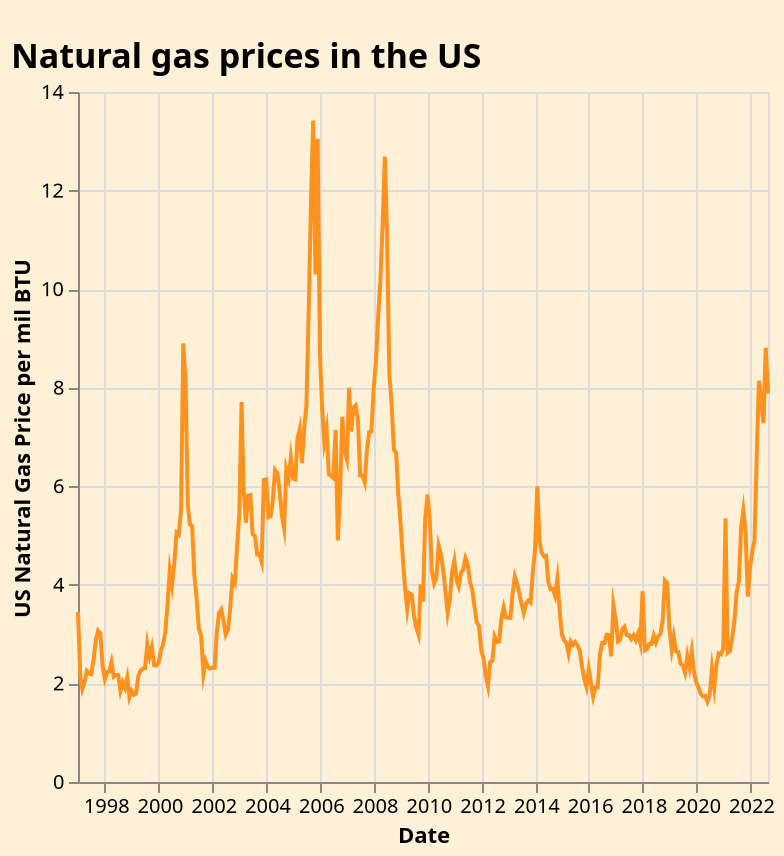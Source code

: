 {
  "$schema": "https://vega.github.io/schema/vega-lite/v5.json",
  "description": "A simple bar chart with array data.",
  "title": {
    "text": "Energy prices in the US",
    "subtitle": "Natural gas prices in the US",
    "subtitleFontStyle": "bold",
    "subtitleFontSize": 17,
    "anchor": "start",
    "color": "#fffffff",
    "subtitleColor": "#000000"
  },
  "config": {
    "background": "#fff0d8"
  },
  "width": 345,
  "height": 345,
  "data": {
    "values": [
      {
        "Date": "1997-01",
        "US Natural Gas Price per mil BTU": 3.45
      },
      {
        "Date": "1997-02",
        "US Natural Gas Price per mil BTU": 2.15
      },
      {
        "Date": "1997-03",
        "US Natural Gas Price per mil BTU": 1.89
      },
      {
        "Date": "1997-04",
        "US Natural Gas Price per mil BTU": 2.03
      },
      {
        "Date": "1997-05",
        "US Natural Gas Price per mil BTU": 2.25
      },
      {
        "Date": "1997-06",
        "US Natural Gas Price per mil BTU": 2.2
      },
      {
        "Date": "1997-07",
        "US Natural Gas Price per mil BTU": 2.19
      },
      {
        "Date": "1997-08",
        "US Natural Gas Price per mil BTU": 2.49
      },
      {
        "Date": "1997-09",
        "US Natural Gas Price per mil BTU": 2.88
      },
      {
        "Date": "1997-10",
        "US Natural Gas Price per mil BTU": 3.07
      },
      {
        "Date": "1997-11",
        "US Natural Gas Price per mil BTU": 3.01
      },
      {
        "Date": "1997-12",
        "US Natural Gas Price per mil BTU": 2.35
      },
      {
        "Date": "1998-01",
        "US Natural Gas Price per mil BTU": 2.09
      },
      {
        "Date": "1998-02",
        "US Natural Gas Price per mil BTU": 2.23
      },
      {
        "Date": "1998-03",
        "US Natural Gas Price per mil BTU": 2.24
      },
      {
        "Date": "1998-04",
        "US Natural Gas Price per mil BTU": 2.43
      },
      {
        "Date": "1998-05",
        "US Natural Gas Price per mil BTU": 2.14
      },
      {
        "Date": "1998-06",
        "US Natural Gas Price per mil BTU": 2.17
      },
      {
        "Date": "1998-07",
        "US Natural Gas Price per mil BTU": 2.17
      },
      {
        "Date": "1998-08",
        "US Natural Gas Price per mil BTU": 1.85
      },
      {
        "Date": "1998-09",
        "US Natural Gas Price per mil BTU": 2.02
      },
      {
        "Date": "1998-10",
        "US Natural Gas Price per mil BTU": 1.91
      },
      {
        "Date": "1998-11",
        "US Natural Gas Price per mil BTU": 2.12
      },
      {
        "Date": "1998-12",
        "US Natural Gas Price per mil BTU": 1.72
      },
      {
        "Date": "1999-01",
        "US Natural Gas Price per mil BTU": 1.85
      },
      {
        "Date": "1999-02",
        "US Natural Gas Price per mil BTU": 1.77
      },
      {
        "Date": "1999-03",
        "US Natural Gas Price per mil BTU": 1.79
      },
      {
        "Date": "1999-04",
        "US Natural Gas Price per mil BTU": 2.15
      },
      {
        "Date": "1999-05",
        "US Natural Gas Price per mil BTU": 2.26
      },
      {
        "Date": "1999-06",
        "US Natural Gas Price per mil BTU": 2.3
      },
      {
        "Date": "1999-07",
        "US Natural Gas Price per mil BTU": 2.31
      },
      {
        "Date": "1999-08",
        "US Natural Gas Price per mil BTU": 2.8
      },
      {
        "Date": "1999-09",
        "US Natural Gas Price per mil BTU": 2.55
      },
      {
        "Date": "1999-10",
        "US Natural Gas Price per mil BTU": 2.73
      },
      {
        "Date": "1999-11",
        "US Natural Gas Price per mil BTU": 2.37
      },
      {
        "Date": "1999-12",
        "US Natural Gas Price per mil BTU": 2.36
      },
      {
        "Date": "2000-01",
        "US Natural Gas Price per mil BTU": 2.42
      },
      {
        "Date": "2000-02",
        "US Natural Gas Price per mil BTU": 2.66
      },
      {
        "Date": "2000-03",
        "US Natural Gas Price per mil BTU": 2.79
      },
      {
        "Date": "2000-04",
        "US Natural Gas Price per mil BTU": 3.04
      },
      {
        "Date": "2000-05",
        "US Natural Gas Price per mil BTU": 3.59
      },
      {
        "Date": "2000-06",
        "US Natural Gas Price per mil BTU": 4.29
      },
      {
        "Date": "2000-07",
        "US Natural Gas Price per mil BTU": 3.99
      },
      {
        "Date": "2000-08",
        "US Natural Gas Price per mil BTU": 4.43
      },
      {
        "Date": "2000-09",
        "US Natural Gas Price per mil BTU": 5.06
      },
      {
        "Date": "2000-10",
        "US Natural Gas Price per mil BTU": 5.02
      },
      {
        "Date": "2000-11",
        "US Natural Gas Price per mil BTU": 5.52
      },
      {
        "Date": "2000-12",
        "US Natural Gas Price per mil BTU": 8.9
      },
      {
        "Date": "2001-01",
        "US Natural Gas Price per mil BTU": 8.17
      },
      {
        "Date": "2001-02",
        "US Natural Gas Price per mil BTU": 5.61
      },
      {
        "Date": "2001-03",
        "US Natural Gas Price per mil BTU": 5.23
      },
      {
        "Date": "2001-04",
        "US Natural Gas Price per mil BTU": 5.19
      },
      {
        "Date": "2001-05",
        "US Natural Gas Price per mil BTU": 4.19
      },
      {
        "Date": "2001-06",
        "US Natural Gas Price per mil BTU": 3.72
      },
      {
        "Date": "2001-07",
        "US Natural Gas Price per mil BTU": 3.11
      },
      {
        "Date": "2001-08",
        "US Natural Gas Price per mil BTU": 2.97
      },
      {
        "Date": "2001-09",
        "US Natural Gas Price per mil BTU": 2.19
      },
      {
        "Date": "2001-10",
        "US Natural Gas Price per mil BTU": 2.46
      },
      {
        "Date": "2001-11",
        "US Natural Gas Price per mil BTU": 2.34
      },
      {
        "Date": "2001-12",
        "US Natural Gas Price per mil BTU": 2.3
      },
      {
        "Date": "2002-01",
        "US Natural Gas Price per mil BTU": 2.32
      },
      {
        "Date": "2002-02",
        "US Natural Gas Price per mil BTU": 2.32
      },
      {
        "Date": "2002-03",
        "US Natural Gas Price per mil BTU": 3.03
      },
      {
        "Date": "2002-04",
        "US Natural Gas Price per mil BTU": 3.43
      },
      {
        "Date": "2002-05",
        "US Natural Gas Price per mil BTU": 3.5
      },
      {
        "Date": "2002-06",
        "US Natural Gas Price per mil BTU": 3.26
      },
      {
        "Date": "2002-07",
        "US Natural Gas Price per mil BTU": 2.99
      },
      {
        "Date": "2002-08",
        "US Natural Gas Price per mil BTU": 3.09
      },
      {
        "Date": "2002-09",
        "US Natural Gas Price per mil BTU": 3.55
      },
      {
        "Date": "2002-10",
        "US Natural Gas Price per mil BTU": 4.13
      },
      {
        "Date": "2002-11",
        "US Natural Gas Price per mil BTU": 4.04
      },
      {
        "Date": "2002-12",
        "US Natural Gas Price per mil BTU": 4.74
      },
      {
        "Date": "2003-01",
        "US Natural Gas Price per mil BTU": 5.43
      },
      {
        "Date": "2003-02",
        "US Natural Gas Price per mil BTU": 7.71
      },
      {
        "Date": "2003-03",
        "US Natural Gas Price per mil BTU": 5.93
      },
      {
        "Date": "2003-04",
        "US Natural Gas Price per mil BTU": 5.26
      },
      {
        "Date": "2003-05",
        "US Natural Gas Price per mil BTU": 5.81
      },
      {
        "Date": "2003-06",
        "US Natural Gas Price per mil BTU": 5.82
      },
      {
        "Date": "2003-07",
        "US Natural Gas Price per mil BTU": 5.03
      },
      {
        "Date": "2003-08",
        "US Natural Gas Price per mil BTU": 4.99
      },
      {
        "Date": "2003-09",
        "US Natural Gas Price per mil BTU": 4.62
      },
      {
        "Date": "2003-10",
        "US Natural Gas Price per mil BTU": 4.63
      },
      {
        "Date": "2003-11",
        "US Natural Gas Price per mil BTU": 4.47
      },
      {
        "Date": "2003-12",
        "US Natural Gas Price per mil BTU": 6.13
      },
      {
        "Date": "2004-01",
        "US Natural Gas Price per mil BTU": 6.14
      },
      {
        "Date": "2004-02",
        "US Natural Gas Price per mil BTU": 5.37
      },
      {
        "Date": "2004-03",
        "US Natural Gas Price per mil BTU": 5.39
      },
      {
        "Date": "2004-04",
        "US Natural Gas Price per mil BTU": 5.71
      },
      {
        "Date": "2004-05",
        "US Natural Gas Price per mil BTU": 6.33
      },
      {
        "Date": "2004-06",
        "US Natural Gas Price per mil BTU": 6.27
      },
      {
        "Date": "2004-07",
        "US Natural Gas Price per mil BTU": 5.93
      },
      {
        "Date": "2004-08",
        "US Natural Gas Price per mil BTU": 5.41
      },
      {
        "Date": "2004-09",
        "US Natural Gas Price per mil BTU": 5.15
      },
      {
        "Date": "2004-10",
        "US Natural Gas Price per mil BTU": 6.35
      },
      {
        "Date": "2004-11",
        "US Natural Gas Price per mil BTU": 6.17
      },
      {
        "Date": "2004-12",
        "US Natural Gas Price per mil BTU": 6.58
      },
      {
        "Date": "2005-01",
        "US Natural Gas Price per mil BTU": 6.15
      },
      {
        "Date": "2005-02",
        "US Natural Gas Price per mil BTU": 6.14
      },
      {
        "Date": "2005-03",
        "US Natural Gas Price per mil BTU": 6.96
      },
      {
        "Date": "2005-04",
        "US Natural Gas Price per mil BTU": 7.16
      },
      {
        "Date": "2005-05",
        "US Natural Gas Price per mil BTU": 6.47
      },
      {
        "Date": "2005-06",
        "US Natural Gas Price per mil BTU": 7.18
      },
      {
        "Date": "2005-07",
        "US Natural Gas Price per mil BTU": 7.63
      },
      {
        "Date": "2005-08",
        "US Natural Gas Price per mil BTU": 9.53
      },
      {
        "Date": "2005-09",
        "US Natural Gas Price per mil BTU": 11.75
      },
      {
        "Date": "2005-10",
        "US Natural Gas Price per mil BTU": 13.42
      },
      {
        "Date": "2005-11",
        "US Natural Gas Price per mil BTU": 10.3
      },
      {
        "Date": "2005-12",
        "US Natural Gas Price per mil BTU": 13.05
      },
      {
        "Date": "2006-01",
        "US Natural Gas Price per mil BTU": 8.69
      },
      {
        "Date": "2006-02",
        "US Natural Gas Price per mil BTU": 7.54
      },
      {
        "Date": "2006-03",
        "US Natural Gas Price per mil BTU": 6.89
      },
      {
        "Date": "2006-04",
        "US Natural Gas Price per mil BTU": 7.16
      },
      {
        "Date": "2006-05",
        "US Natural Gas Price per mil BTU": 6.25
      },
      {
        "Date": "2006-06",
        "US Natural Gas Price per mil BTU": 6.21
      },
      {
        "Date": "2006-07",
        "US Natural Gas Price per mil BTU": 6.17
      },
      {
        "Date": "2006-08",
        "US Natural Gas Price per mil BTU": 7.14
      },
      {
        "Date": "2006-09",
        "US Natural Gas Price per mil BTU": 4.9
      },
      {
        "Date": "2006-10",
        "US Natural Gas Price per mil BTU": 5.85
      },
      {
        "Date": "2006-11",
        "US Natural Gas Price per mil BTU": 7.41
      },
      {
        "Date": "2006-12",
        "US Natural Gas Price per mil BTU": 6.73
      },
      {
        "Date": "2007-01",
        "US Natural Gas Price per mil BTU": 6.55
      },
      {
        "Date": "2007-02",
        "US Natural Gas Price per mil BTU": 8.0
      },
      {
        "Date": "2007-03",
        "US Natural Gas Price per mil BTU": 7.11
      },
      {
        "Date": "2007-04",
        "US Natural Gas Price per mil BTU": 7.6
      },
      {
        "Date": "2007-05",
        "US Natural Gas Price per mil BTU": 7.64
      },
      {
        "Date": "2007-06",
        "US Natural Gas Price per mil BTU": 7.35
      },
      {
        "Date": "2007-07",
        "US Natural Gas Price per mil BTU": 6.22
      },
      {
        "Date": "2007-08",
        "US Natural Gas Price per mil BTU": 6.22
      },
      {
        "Date": "2007-09",
        "US Natural Gas Price per mil BTU": 6.08
      },
      {
        "Date": "2007-10",
        "US Natural Gas Price per mil BTU": 6.74
      },
      {
        "Date": "2007-11",
        "US Natural Gas Price per mil BTU": 7.1
      },
      {
        "Date": "2007-12",
        "US Natural Gas Price per mil BTU": 7.11
      },
      {
        "Date": "2008-01",
        "US Natural Gas Price per mil BTU": 7.99
      },
      {
        "Date": "2008-02",
        "US Natural Gas Price per mil BTU": 8.54
      },
      {
        "Date": "2008-03",
        "US Natural Gas Price per mil BTU": 9.41
      },
      {
        "Date": "2008-04",
        "US Natural Gas Price per mil BTU": 10.18
      },
      {
        "Date": "2008-05",
        "US Natural Gas Price per mil BTU": 11.27
      },
      {
        "Date": "2008-06",
        "US Natural Gas Price per mil BTU": 12.69
      },
      {
        "Date": "2008-07",
        "US Natural Gas Price per mil BTU": 11.09
      },
      {
        "Date": "2008-08",
        "US Natural Gas Price per mil BTU": 8.26
      },
      {
        "Date": "2008-09",
        "US Natural Gas Price per mil BTU": 7.67
      },
      {
        "Date": "2008-10",
        "US Natural Gas Price per mil BTU": 6.74
      },
      {
        "Date": "2008-11",
        "US Natural Gas Price per mil BTU": 6.68
      },
      {
        "Date": "2008-12",
        "US Natural Gas Price per mil BTU": 5.82
      },
      {
        "Date": "2009-01",
        "US Natural Gas Price per mil BTU": 5.24
      },
      {
        "Date": "2009-02",
        "US Natural Gas Price per mil BTU": 4.52
      },
      {
        "Date": "2009-03",
        "US Natural Gas Price per mil BTU": 3.96
      },
      {
        "Date": "2009-04",
        "US Natural Gas Price per mil BTU": 3.5
      },
      {
        "Date": "2009-05",
        "US Natural Gas Price per mil BTU": 3.83
      },
      {
        "Date": "2009-06",
        "US Natural Gas Price per mil BTU": 3.8
      },
      {
        "Date": "2009-07",
        "US Natural Gas Price per mil BTU": 3.38
      },
      {
        "Date": "2009-08",
        "US Natural Gas Price per mil BTU": 3.14
      },
      {
        "Date": "2009-09",
        "US Natural Gas Price per mil BTU": 2.99
      },
      {
        "Date": "2009-10",
        "US Natural Gas Price per mil BTU": 4.01
      },
      {
        "Date": "2009-11",
        "US Natural Gas Price per mil BTU": 3.66
      },
      {
        "Date": "2009-12",
        "US Natural Gas Price per mil BTU": 5.35
      },
      {
        "Date": "2010-01",
        "US Natural Gas Price per mil BTU": 5.83
      },
      {
        "Date": "2010-02",
        "US Natural Gas Price per mil BTU": 5.32
      },
      {
        "Date": "2010-03",
        "US Natural Gas Price per mil BTU": 4.29
      },
      {
        "Date": "2010-04",
        "US Natural Gas Price per mil BTU": 4.03
      },
      {
        "Date": "2010-05",
        "US Natural Gas Price per mil BTU": 4.14
      },
      {
        "Date": "2010-06",
        "US Natural Gas Price per mil BTU": 4.8
      },
      {
        "Date": "2010-07",
        "US Natural Gas Price per mil BTU": 4.63
      },
      {
        "Date": "2010-08",
        "US Natural Gas Price per mil BTU": 4.32
      },
      {
        "Date": "2010-09",
        "US Natural Gas Price per mil BTU": 3.89
      },
      {
        "Date": "2010-10",
        "US Natural Gas Price per mil BTU": 3.43
      },
      {
        "Date": "2010-11",
        "US Natural Gas Price per mil BTU": 3.71
      },
      {
        "Date": "2010-12",
        "US Natural Gas Price per mil BTU": 4.25
      },
      {
        "Date": "2011-01",
        "US Natural Gas Price per mil BTU": 4.49
      },
      {
        "Date": "2011-02",
        "US Natural Gas Price per mil BTU": 4.09
      },
      {
        "Date": "2011-03",
        "US Natural Gas Price per mil BTU": 3.97
      },
      {
        "Date": "2011-04",
        "US Natural Gas Price per mil BTU": 4.24
      },
      {
        "Date": "2011-05",
        "US Natural Gas Price per mil BTU": 4.31
      },
      {
        "Date": "2011-06",
        "US Natural Gas Price per mil BTU": 4.54
      },
      {
        "Date": "2011-07",
        "US Natural Gas Price per mil BTU": 4.42
      },
      {
        "Date": "2011-08",
        "US Natural Gas Price per mil BTU": 4.06
      },
      {
        "Date": "2011-09",
        "US Natural Gas Price per mil BTU": 3.9
      },
      {
        "Date": "2011-10",
        "US Natural Gas Price per mil BTU": 3.57
      },
      {
        "Date": "2011-11",
        "US Natural Gas Price per mil BTU": 3.24
      },
      {
        "Date": "2011-12",
        "US Natural Gas Price per mil BTU": 3.17
      },
      {
        "Date": "2012-01",
        "US Natural Gas Price per mil BTU": 2.67
      },
      {
        "Date": "2012-02",
        "US Natural Gas Price per mil BTU": 2.51
      },
      {
        "Date": "2012-03",
        "US Natural Gas Price per mil BTU": 2.17
      },
      {
        "Date": "2012-04",
        "US Natural Gas Price per mil BTU": 1.95
      },
      {
        "Date": "2012-05",
        "US Natural Gas Price per mil BTU": 2.43
      },
      {
        "Date": "2012-06",
        "US Natural Gas Price per mil BTU": 2.46
      },
      {
        "Date": "2012-07",
        "US Natural Gas Price per mil BTU": 2.95
      },
      {
        "Date": "2012-08",
        "US Natural Gas Price per mil BTU": 2.84
      },
      {
        "Date": "2012-09",
        "US Natural Gas Price per mil BTU": 2.85
      },
      {
        "Date": "2012-10",
        "US Natural Gas Price per mil BTU": 3.32
      },
      {
        "Date": "2012-11",
        "US Natural Gas Price per mil BTU": 3.54
      },
      {
        "Date": "2012-12",
        "US Natural Gas Price per mil BTU": 3.34
      },
      {
        "Date": "2013-01",
        "US Natural Gas Price per mil BTU": 3.33
      },
      {
        "Date": "2013-02",
        "US Natural Gas Price per mil BTU": 3.33
      },
      {
        "Date": "2013-03",
        "US Natural Gas Price per mil BTU": 3.81
      },
      {
        "Date": "2013-04",
        "US Natural Gas Price per mil BTU": 4.17
      },
      {
        "Date": "2013-05",
        "US Natural Gas Price per mil BTU": 4.04
      },
      {
        "Date": "2013-06",
        "US Natural Gas Price per mil BTU": 3.83
      },
      {
        "Date": "2013-07",
        "US Natural Gas Price per mil BTU": 3.62
      },
      {
        "Date": "2013-08",
        "US Natural Gas Price per mil BTU": 3.43
      },
      {
        "Date": "2013-09",
        "US Natural Gas Price per mil BTU": 3.62
      },
      {
        "Date": "2013-10",
        "US Natural Gas Price per mil BTU": 3.68
      },
      {
        "Date": "2013-11",
        "US Natural Gas Price per mil BTU": 3.64
      },
      {
        "Date": "2013-12",
        "US Natural Gas Price per mil BTU": 4.24
      },
      {
        "Date": "2014-01",
        "US Natural Gas Price per mil BTU": 4.71
      },
      {
        "Date": "2014-02",
        "US Natural Gas Price per mil BTU": 6.0
      },
      {
        "Date": "2014-03",
        "US Natural Gas Price per mil BTU": 4.9
      },
      {
        "Date": "2014-04",
        "US Natural Gas Price per mil BTU": 4.66
      },
      {
        "Date": "2014-05",
        "US Natural Gas Price per mil BTU": 4.58
      },
      {
        "Date": "2014-06",
        "US Natural Gas Price per mil BTU": 4.59
      },
      {
        "Date": "2014-07",
        "US Natural Gas Price per mil BTU": 4.05
      },
      {
        "Date": "2014-08",
        "US Natural Gas Price per mil BTU": 3.91
      },
      {
        "Date": "2014-09",
        "US Natural Gas Price per mil BTU": 3.92
      },
      {
        "Date": "2014-10",
        "US Natural Gas Price per mil BTU": 3.78
      },
      {
        "Date": "2014-11",
        "US Natural Gas Price per mil BTU": 4.12
      },
      {
        "Date": "2014-12",
        "US Natural Gas Price per mil BTU": 3.48
      },
      {
        "Date": "2015-01",
        "US Natural Gas Price per mil BTU": 2.99
      },
      {
        "Date": "2015-02",
        "US Natural Gas Price per mil BTU": 2.87
      },
      {
        "Date": "2015-03",
        "US Natural Gas Price per mil BTU": 2.83
      },
      {
        "Date": "2015-04",
        "US Natural Gas Price per mil BTU": 2.61
      },
      {
        "Date": "2015-05",
        "US Natural Gas Price per mil BTU": 2.85
      },
      {
        "Date": "2015-06",
        "US Natural Gas Price per mil BTU": 2.78
      },
      {
        "Date": "2015-07",
        "US Natural Gas Price per mil BTU": 2.84
      },
      {
        "Date": "2015-08",
        "US Natural Gas Price per mil BTU": 2.77
      },
      {
        "Date": "2015-09",
        "US Natural Gas Price per mil BTU": 2.66
      },
      {
        "Date": "2015-10",
        "US Natural Gas Price per mil BTU": 2.34
      },
      {
        "Date": "2015-11",
        "US Natural Gas Price per mil BTU": 2.09
      },
      {
        "Date": "2015-12",
        "US Natural Gas Price per mil BTU": 1.93
      },
      {
        "Date": "2016-01",
        "US Natural Gas Price per mil BTU": 2.28
      },
      {
        "Date": "2016-02",
        "US Natural Gas Price per mil BTU": 1.99
      },
      {
        "Date": "2016-03",
        "US Natural Gas Price per mil BTU": 1.73
      },
      {
        "Date": "2016-04",
        "US Natural Gas Price per mil BTU": 1.92
      },
      {
        "Date": "2016-05",
        "US Natural Gas Price per mil BTU": 1.92
      },
      {
        "Date": "2016-06",
        "US Natural Gas Price per mil BTU": 2.59
      },
      {
        "Date": "2016-07",
        "US Natural Gas Price per mil BTU": 2.82
      },
      {
        "Date": "2016-08",
        "US Natural Gas Price per mil BTU": 2.82
      },
      {
        "Date": "2016-09",
        "US Natural Gas Price per mil BTU": 2.99
      },
      {
        "Date": "2016-10",
        "US Natural Gas Price per mil BTU": 2.98
      },
      {
        "Date": "2016-11",
        "US Natural Gas Price per mil BTU": 2.55
      },
      {
        "Date": "2016-12",
        "US Natural Gas Price per mil BTU": 3.59
      },
      {
        "Date": "2017-01",
        "US Natural Gas Price per mil BTU": 3.3
      },
      {
        "Date": "2017-02",
        "US Natural Gas Price per mil BTU": 2.85
      },
      {
        "Date": "2017-03",
        "US Natural Gas Price per mil BTU": 2.88
      },
      {
        "Date": "2017-04",
        "US Natural Gas Price per mil BTU": 3.1
      },
      {
        "Date": "2017-05",
        "US Natural Gas Price per mil BTU": 3.15
      },
      {
        "Date": "2017-06",
        "US Natural Gas Price per mil BTU": 2.98
      },
      {
        "Date": "2017-07",
        "US Natural Gas Price per mil BTU": 2.98
      },
      {
        "Date": "2017-08",
        "US Natural Gas Price per mil BTU": 2.9
      },
      {
        "Date": "2017-09",
        "US Natural Gas Price per mil BTU": 2.98
      },
      {
        "Date": "2017-10",
        "US Natural Gas Price per mil BTU": 2.88
      },
      {
        "Date": "2017-11",
        "US Natural Gas Price per mil BTU": 3.01
      },
      {
        "Date": "2017-12",
        "US Natural Gas Price per mil BTU": 2.82
      },
      {
        "Date": "2018-01",
        "US Natural Gas Price per mil BTU": 3.87
      },
      {
        "Date": "2018-02",
        "US Natural Gas Price per mil BTU": 2.67
      },
      {
        "Date": "2018-03",
        "US Natural Gas Price per mil BTU": 2.69
      },
      {
        "Date": "2018-04",
        "US Natural Gas Price per mil BTU": 2.8
      },
      {
        "Date": "2018-05",
        "US Natural Gas Price per mil BTU": 2.8
      },
      {
        "Date": "2018-06",
        "US Natural Gas Price per mil BTU": 2.97
      },
      {
        "Date": "2018-07",
        "US Natural Gas Price per mil BTU": 2.83
      },
      {
        "Date": "2018-08",
        "US Natural Gas Price per mil BTU": 2.96
      },
      {
        "Date": "2018-09",
        "US Natural Gas Price per mil BTU": 3.0
      },
      {
        "Date": "2018-10",
        "US Natural Gas Price per mil BTU": 3.28
      },
      {
        "Date": "2018-11",
        "US Natural Gas Price per mil BTU": 4.09
      },
      {
        "Date": "2018-12",
        "US Natural Gas Price per mil BTU": 4.04
      },
      {
        "Date": "2019-01",
        "US Natural Gas Price per mil BTU": 3.11
      },
      {
        "Date": "2019-02",
        "US Natural Gas Price per mil BTU": 2.69
      },
      {
        "Date": "2019-03",
        "US Natural Gas Price per mil BTU": 2.95
      },
      {
        "Date": "2019-04",
        "US Natural Gas Price per mil BTU": 2.65
      },
      {
        "Date": "2019-05",
        "US Natural Gas Price per mil BTU": 2.64
      },
      {
        "Date": "2019-06",
        "US Natural Gas Price per mil BTU": 2.4
      },
      {
        "Date": "2019-07",
        "US Natural Gas Price per mil BTU": 2.37
      },
      {
        "Date": "2019-08",
        "US Natural Gas Price per mil BTU": 2.22
      },
      {
        "Date": "2019-09",
        "US Natural Gas Price per mil BTU": 2.56
      },
      {
        "Date": "2019-10",
        "US Natural Gas Price per mil BTU": 2.33
      },
      {
        "Date": "2019-11",
        "US Natural Gas Price per mil BTU": 2.65
      },
      {
        "Date": "2019-12",
        "US Natural Gas Price per mil BTU": 2.22
      },
      {
        "Date": "2020-01",
        "US Natural Gas Price per mil BTU": 2.02
      },
      {
        "Date": "2020-02",
        "US Natural Gas Price per mil BTU": 1.91
      },
      {
        "Date": "2020-03",
        "US Natural Gas Price per mil BTU": 1.79
      },
      {
        "Date": "2020-04",
        "US Natural Gas Price per mil BTU": 1.74
      },
      {
        "Date": "2020-05",
        "US Natural Gas Price per mil BTU": 1.75
      },
      {
        "Date": "2020-06",
        "US Natural Gas Price per mil BTU": 1.63
      },
      {
        "Date": "2020-07",
        "US Natural Gas Price per mil BTU": 1.77
      },
      {
        "Date": "2020-08",
        "US Natural Gas Price per mil BTU": 2.3
      },
      {
        "Date": "2020-09",
        "US Natural Gas Price per mil BTU": 1.92
      },
      {
        "Date": "2020-10",
        "US Natural Gas Price per mil BTU": 2.39
      },
      {
        "Date": "2020-11",
        "US Natural Gas Price per mil BTU": 2.61
      },
      {
        "Date": "2020-12",
        "US Natural Gas Price per mil BTU": 2.59
      },
      {
        "Date": "2021-01",
        "US Natural Gas Price per mil BTU": 2.71
      },
      {
        "Date": "2021-02",
        "US Natural Gas Price per mil BTU": 5.35
      },
      {
        "Date": "2021-03",
        "US Natural Gas Price per mil BTU": 2.62
      },
      {
        "Date": "2021-04",
        "US Natural Gas Price per mil BTU": 2.66
      },
      {
        "Date": "2021-05",
        "US Natural Gas Price per mil BTU": 2.91
      },
      {
        "Date": "2021-06",
        "US Natural Gas Price per mil BTU": 3.26
      },
      {
        "Date": "2021-07",
        "US Natural Gas Price per mil BTU": 3.84
      },
      {
        "Date": "2021-08",
        "US Natural Gas Price per mil BTU": 4.07
      },
      {
        "Date": "2021-09",
        "US Natural Gas Price per mil BTU": 5.16
      },
      {
        "Date": "2021-10",
        "US Natural Gas Price per mil BTU": 5.51
      },
      {
        "Date": "2021-11",
        "US Natural Gas Price per mil BTU": 5.05
      },
      {
        "Date": "2021-12",
        "US Natural Gas Price per mil BTU": 3.76
      },
      {
        "Date": "2022-01",
        "US Natural Gas Price per mil BTU": 4.38
      },
      {
        "Date": "2022-02",
        "US Natural Gas Price per mil BTU": 4.69
      },
      {
        "Date": "2022-03",
        "US Natural Gas Price per mil BTU": 4.9
      },
      {
        "Date": "2022-04",
        "US Natural Gas Price per mil BTU": 6.6
      },
      {
        "Date": "2022-05",
        "US Natural Gas Price per mil BTU": 8.14
      },
      {
        "Date": "2022-06",
        "US Natural Gas Price per mil BTU": 7.7
      },
      {
        "Date": "2022-07",
        "US Natural Gas Price per mil BTU": 7.28
      },
      {
        "Date": "2022-08",
        "US Natural Gas Price per mil BTU": 8.81
      },
      {
        "Date": "2022-09",
        "US Natural Gas Price per mil BTU": 7.88
      }
    ]
  },
  "mark": {
    "type": "line",
    "color": "#fe921f"
  },
  "encoding": {
    "x": {
      "field": "Date",
      "type": "temporal"
    },
    "y": {
      "field": "US Natural Gas Price per mil BTU",
      "type": "quantitative"
    }
  }
}